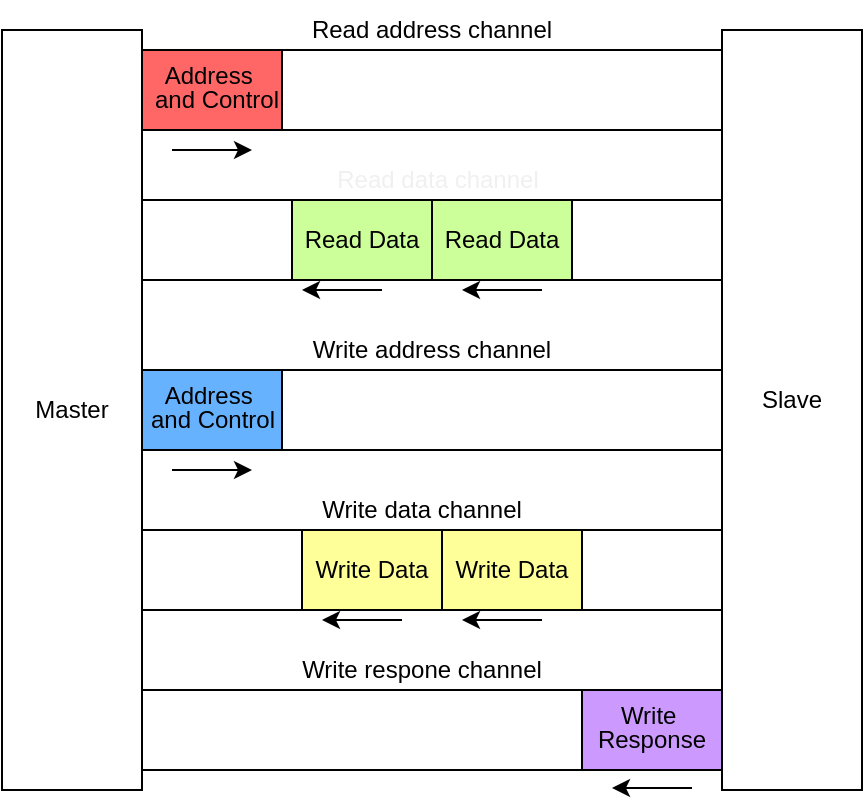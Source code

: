 <mxfile>
    <diagram id="aY7Tadd96gjJEVpJ0kUS" name="Page-1">
        <mxGraphModel dx="1767" dy="1473" grid="1" gridSize="10" guides="1" tooltips="1" connect="1" arrows="1" fold="1" page="1" pageScale="1" pageWidth="827" pageHeight="1169" math="0" shadow="0">
            <root>
                <mxCell id="0"/>
                <mxCell id="1" parent="0"/>
                <mxCell id="2" value="" style="whiteSpace=wrap;html=1;" parent="1" vertex="1">
                    <mxGeometry x="199" y="135" width="70" height="380" as="geometry"/>
                </mxCell>
                <mxCell id="3" value="" style="whiteSpace=wrap;html=1;" parent="1" vertex="1">
                    <mxGeometry x="559" y="135" width="70" height="380" as="geometry"/>
                </mxCell>
                <mxCell id="4" value="Master" style="text;strokeColor=none;align=center;fillColor=none;html=1;verticalAlign=middle;whiteSpace=wrap;rounded=0;" parent="1" vertex="1">
                    <mxGeometry x="204" y="310" width="60" height="30" as="geometry"/>
                </mxCell>
                <mxCell id="5" value="Slave" style="text;strokeColor=none;align=center;fillColor=none;html=1;verticalAlign=middle;whiteSpace=wrap;rounded=0;" parent="1" vertex="1">
                    <mxGeometry x="564" y="305" width="60" height="30" as="geometry"/>
                </mxCell>
                <mxCell id="6" value="" style="whiteSpace=wrap;html=1;" parent="1" vertex="1">
                    <mxGeometry x="269" y="145" width="290" height="40" as="geometry"/>
                </mxCell>
                <mxCell id="7" value="" style="whiteSpace=wrap;html=1;" parent="1" vertex="1">
                    <mxGeometry x="269" y="220" width="290" height="40" as="geometry"/>
                </mxCell>
                <mxCell id="8" value="" style="whiteSpace=wrap;html=1;" parent="1" vertex="1">
                    <mxGeometry x="269" y="305" width="290" height="40" as="geometry"/>
                </mxCell>
                <mxCell id="9" value="" style="whiteSpace=wrap;html=1;" parent="1" vertex="1">
                    <mxGeometry x="269" y="465" width="290" height="40" as="geometry"/>
                </mxCell>
                <mxCell id="10" value="" style="whiteSpace=wrap;html=1;" parent="1" vertex="1">
                    <mxGeometry x="269" y="385" width="290" height="40" as="geometry"/>
                </mxCell>
                <mxCell id="15" style="edgeStyle=none;html=1;exitX=0.5;exitY=0;exitDx=0;exitDy=0;entryX=0.5;entryY=1;entryDx=0;entryDy=0;endArrow=none;endFill=0;" parent="1" source="7" target="7" edge="1">
                    <mxGeometry relative="1" as="geometry"/>
                </mxCell>
                <mxCell id="30" value="Read address channel" style="text;strokeColor=none;align=center;fillColor=none;html=1;verticalAlign=middle;whiteSpace=wrap;rounded=0;" parent="1" vertex="1">
                    <mxGeometry x="344" y="120" width="140" height="30" as="geometry"/>
                </mxCell>
                <mxCell id="32" value="Write address channel" style="text;strokeColor=none;align=center;fillColor=none;html=1;verticalAlign=middle;whiteSpace=wrap;rounded=0;" parent="1" vertex="1">
                    <mxGeometry x="344" y="280" width="140" height="30" as="geometry"/>
                </mxCell>
                <mxCell id="33" value="Write data channel" style="text;strokeColor=none;align=center;fillColor=none;html=1;verticalAlign=middle;whiteSpace=wrap;rounded=0;" parent="1" vertex="1">
                    <mxGeometry x="339" y="360" width="140" height="30" as="geometry"/>
                </mxCell>
                <mxCell id="34" value="Write respone channel" style="text;strokeColor=none;align=center;fillColor=none;html=1;verticalAlign=middle;whiteSpace=wrap;rounded=0;" parent="1" vertex="1">
                    <mxGeometry x="339" y="440" width="140" height="30" as="geometry"/>
                </mxCell>
                <mxCell id="35" value="" style="edgeStyle=none;orthogonalLoop=1;jettySize=auto;html=1;endArrow=classic;endFill=1;" parent="1" edge="1">
                    <mxGeometry width="80" relative="1" as="geometry">
                        <mxPoint x="284" y="195" as="sourcePoint"/>
                        <mxPoint x="324" y="195" as="targetPoint"/>
                        <Array as="points"/>
                    </mxGeometry>
                </mxCell>
                <mxCell id="36" value="" style="edgeStyle=none;orthogonalLoop=1;jettySize=auto;html=1;endArrow=classic;endFill=1;" parent="1" edge="1">
                    <mxGeometry width="80" relative="1" as="geometry">
                        <mxPoint x="284" y="355" as="sourcePoint"/>
                        <mxPoint x="324" y="355" as="targetPoint"/>
                        <Array as="points"/>
                    </mxGeometry>
                </mxCell>
                <mxCell id="37" value="" style="edgeStyle=none;orthogonalLoop=1;jettySize=auto;html=1;endArrow=none;endFill=0;startArrow=classic;startFill=1;" parent="1" edge="1">
                    <mxGeometry width="80" relative="1" as="geometry">
                        <mxPoint x="349" y="265" as="sourcePoint"/>
                        <mxPoint x="389" y="265" as="targetPoint"/>
                        <Array as="points"/>
                    </mxGeometry>
                </mxCell>
                <mxCell id="38" value="" style="edgeStyle=none;orthogonalLoop=1;jettySize=auto;html=1;endArrow=none;endFill=0;startArrow=classic;startFill=1;" parent="1" edge="1">
                    <mxGeometry width="80" relative="1" as="geometry">
                        <mxPoint x="429" y="265" as="sourcePoint"/>
                        <mxPoint x="469" y="265" as="targetPoint"/>
                        <Array as="points"/>
                    </mxGeometry>
                </mxCell>
                <mxCell id="39" value="" style="edgeStyle=none;orthogonalLoop=1;jettySize=auto;html=1;endArrow=none;endFill=0;startArrow=classic;startFill=1;" parent="1" edge="1">
                    <mxGeometry width="80" relative="1" as="geometry">
                        <mxPoint x="359" y="430" as="sourcePoint"/>
                        <mxPoint x="399" y="430" as="targetPoint"/>
                        <Array as="points"/>
                    </mxGeometry>
                </mxCell>
                <mxCell id="40" value="" style="edgeStyle=none;orthogonalLoop=1;jettySize=auto;html=1;endArrow=none;endFill=0;startArrow=classic;startFill=1;" parent="1" edge="1">
                    <mxGeometry width="80" relative="1" as="geometry">
                        <mxPoint x="429" y="430" as="sourcePoint"/>
                        <mxPoint x="469" y="430" as="targetPoint"/>
                        <Array as="points"/>
                    </mxGeometry>
                </mxCell>
                <mxCell id="41" value="" style="edgeStyle=none;orthogonalLoop=1;jettySize=auto;html=1;endArrow=none;endFill=0;startArrow=classic;startFill=1;" parent="1" edge="1">
                    <mxGeometry width="80" relative="1" as="geometry">
                        <mxPoint x="504" y="514" as="sourcePoint"/>
                        <mxPoint x="544" y="514" as="targetPoint"/>
                        <Array as="points"/>
                    </mxGeometry>
                </mxCell>
                <mxCell id="43" value="" style="whiteSpace=wrap;html=1;fillColor=#FF6666;strokeColor=#000000;" parent="1" vertex="1">
                    <mxGeometry x="269" y="145" width="70" height="40" as="geometry"/>
                </mxCell>
                <mxCell id="23" value="Address&amp;nbsp;" style="text;align=center;html=1;verticalAlign=middle;whiteSpace=wrap;rounded=0;fontColor=#000000;" parent="1" vertex="1">
                    <mxGeometry x="269" y="150" width="70" height="15" as="geometry"/>
                </mxCell>
                <mxCell id="44" value="" style="whiteSpace=wrap;html=1;fillColor=#CCFF99;strokeColor=#000000;" parent="1" vertex="1">
                    <mxGeometry x="344" y="220" width="70" height="40" as="geometry"/>
                </mxCell>
                <mxCell id="24" value="Read Data" style="text;strokeColor=none;align=center;fillColor=none;html=1;verticalAlign=middle;whiteSpace=wrap;rounded=0;fontColor=#000000;" parent="1" vertex="1">
                    <mxGeometry x="349" y="225" width="60" height="30" as="geometry"/>
                </mxCell>
                <mxCell id="45" value="" style="whiteSpace=wrap;html=1;fillColor=#CCFF99;fontColor=#000000;strokeColor=#000000;" parent="1" vertex="1">
                    <mxGeometry x="414" y="220" width="70" height="40" as="geometry"/>
                </mxCell>
                <mxCell id="25" value="Read Data" style="text;strokeColor=none;align=center;fillColor=none;html=1;verticalAlign=middle;whiteSpace=wrap;rounded=0;fontColor=#000000;" parent="1" vertex="1">
                    <mxGeometry x="419" y="225" width="60" height="30" as="geometry"/>
                </mxCell>
                <mxCell id="47" value="" style="whiteSpace=wrap;html=1;fillColor=#66B2FF;strokeColor=#000000;" parent="1" vertex="1">
                    <mxGeometry x="269" y="305" width="70" height="40" as="geometry"/>
                </mxCell>
                <mxCell id="26" value="Address&amp;nbsp;" style="text;strokeColor=none;align=center;fillColor=none;html=1;verticalAlign=middle;whiteSpace=wrap;rounded=0;fontColor=#000000;" parent="1" vertex="1">
                    <mxGeometry x="269" y="310" width="70" height="15" as="geometry"/>
                </mxCell>
                <mxCell id="49" value="" style="whiteSpace=wrap;html=1;fillColor=#FFFF99;strokeColor=#000000;" parent="1" vertex="1">
                    <mxGeometry x="349" y="385" width="70" height="40" as="geometry"/>
                </mxCell>
                <mxCell id="50" value="" style="whiteSpace=wrap;html=1;fillColor=#FFFF99;strokeColor=#000000;" parent="1" vertex="1">
                    <mxGeometry x="419" y="385" width="70" height="40" as="geometry"/>
                </mxCell>
                <mxCell id="27" value="Write Data" style="text;strokeColor=none;align=center;fillColor=none;html=1;verticalAlign=middle;whiteSpace=wrap;rounded=0;fontColor=#000000;" parent="1" vertex="1">
                    <mxGeometry x="354" y="390" width="60" height="30" as="geometry"/>
                </mxCell>
                <mxCell id="28" value="Write Data" style="text;strokeColor=none;align=center;fillColor=none;html=1;verticalAlign=middle;whiteSpace=wrap;rounded=0;fontColor=#000000;" parent="1" vertex="1">
                    <mxGeometry x="424" y="390" width="60" height="30" as="geometry"/>
                </mxCell>
                <mxCell id="52" value="" style="whiteSpace=wrap;html=1;fillColor=#CC99FF;fontColor=#000000;strokeColor=#000000;" parent="1" vertex="1">
                    <mxGeometry x="489" y="465" width="70" height="40" as="geometry"/>
                </mxCell>
                <mxCell id="29" value="Write&amp;nbsp;" style="text;strokeColor=none;align=center;fillColor=none;html=1;verticalAlign=middle;whiteSpace=wrap;rounded=0;fontColor=#000000;" parent="1" vertex="1">
                    <mxGeometry x="494" y="470" width="60" height="15" as="geometry"/>
                </mxCell>
                <mxCell id="53" value="Response" style="text;strokeColor=none;align=center;fillColor=none;html=1;verticalAlign=middle;whiteSpace=wrap;rounded=0;fontColor=#000000;" parent="1" vertex="1">
                    <mxGeometry x="494" y="475" width="60" height="30" as="geometry"/>
                </mxCell>
                <mxCell id="55" value="and Control" style="text;strokeColor=none;align=center;fillColor=none;html=1;verticalAlign=middle;whiteSpace=wrap;rounded=0;fontColor=#000000;" parent="1" vertex="1">
                    <mxGeometry x="266.5" y="315" width="75" height="30" as="geometry"/>
                </mxCell>
                <mxCell id="56" value="and Control" style="text;strokeColor=none;align=center;fillColor=none;html=1;verticalAlign=middle;whiteSpace=wrap;rounded=0;fontColor=#000000;" parent="1" vertex="1">
                    <mxGeometry x="269" y="155" width="75" height="30" as="geometry"/>
                </mxCell>
                <mxCell id="57" value="&lt;span style=&quot;color: rgb(240, 240, 240);&quot;&gt;Read data channel&lt;/span&gt;&lt;span style=&quot;color: rgba(0, 0, 0, 0); font-family: monospace; font-size: 0px; text-align: start;&quot;&gt;%3CmxGraphModel%3E%3Croot%3E%3CmxCell%20id%3D%220%22%2F%3E%3CmxCell%20id%3D%221%22%20parent%3D%220%22%2F%3E%3CmxCell%20id%3D%222%22%20value%3D%22Read%20address%20channel%22%20style%3D%22text%3BstrokeColor%3Dnone%3Balign%3Dcenter%3BfillColor%3Dnone%3Bhtml%3D1%3BverticalAlign%3Dmiddle%3BwhiteSpace%3Dwrap%3Brounded%3D0%3B%22%20vertex%3D%221%22%20parent%3D%221%22%3E%3CmxGeometry%20x%3D%22275%22%20y%3D%22145%22%20width%3D%22140%22%20height%3D%2230%22%20as%3D%22geometry%22%2F%3E%3C%2FmxCell%3E%3C%2Froot%3E%3C%2FmxGraphModel%3E&lt;/span&gt;" style="text;strokeColor=none;align=center;fillColor=none;html=1;verticalAlign=middle;whiteSpace=wrap;rounded=0;fontColor=#000000;" parent="1" vertex="1">
                    <mxGeometry x="341.5" y="195" width="150" height="30" as="geometry"/>
                </mxCell>
            </root>
        </mxGraphModel>
    </diagram>
</mxfile>